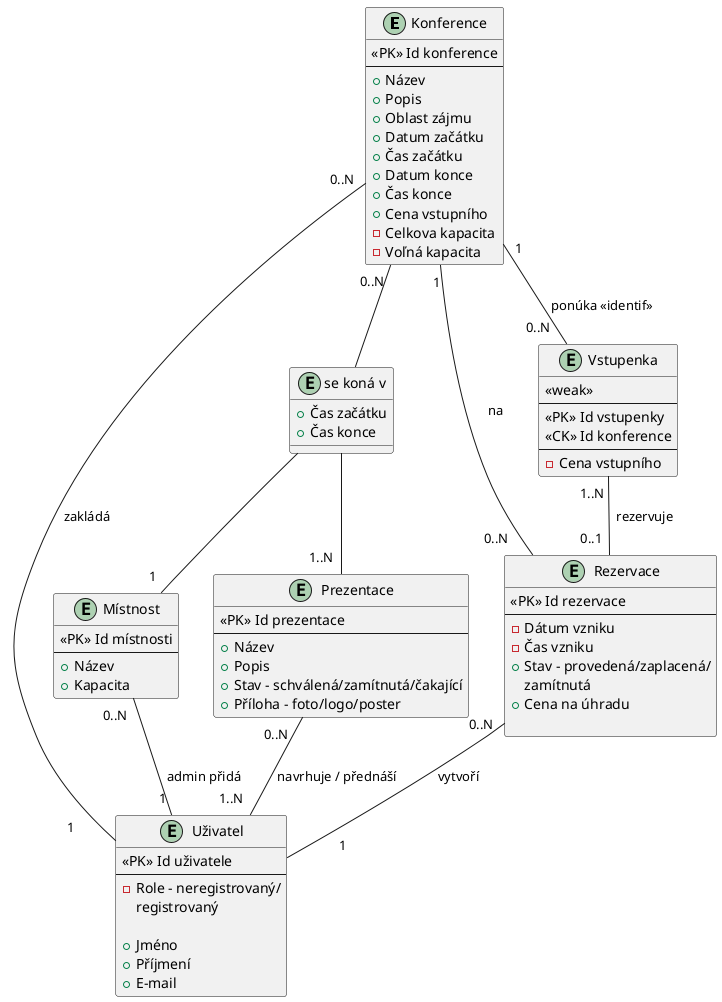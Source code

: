 @startuml er

entity "Konference" {
    <<PK>> Id konference
    ---
    + Název
    + Popis
    + Oblast zájmu
    + Datum začátku
    + Čas začátku
    + Datum konce
    + Čas konce
    + Cena vstupního
    - Celkova kapacita
    - Voľná kapacita
}

entity "Prezentace" {
    <<PK>> Id prezentace
    ---
    + Název
    + Popis
    + Stav - schválená/zamítnutá/čakající
    + Příloha - foto/logo/poster
}

entity "Rezervace" {
    <<PK>> Id rezervace
    ---
    - Dátum vzniku
    - Čas vzniku
    + Stav - provedená/zaplacená/
             zamítnutá
    + Cena na úhradu

}

entity "Vstupenka" {
    << weak >>
    ---
    <<PK>> Id vstupenky
    <<CK>> Id konference
    ---
    - Cena vstupního
}


entity "Uživatel" {
    <<PK>> Id uživatele
    ---
    - Role - neregistrovaný/
            registrovaný

    + Jméno
    + Příjmení
    + E-mail
}

entity "Místnost" {
    <<PK>> Id místnosti
    ---
    + Název
    + Kapacita
}

entity "se koná v" {
    + Čas začátku
    + Čas konce
}

"Konference" " 0..N " -- "se koná v"
"Konference" " 1" -- "0..N   " "Vstupenka" : " ponúka << identif >>"
"se koná v" -- "  1   " "Místnost"
"se koná v" -- " 1..N  " "Prezentace"
"Prezentace" " 0..N   " -- " 1..N   " "Uživatel" : "navrhuje / přednáší "
"Konference" " 0..N " -- "1          " "Uživatel" : " zakládá "
"Rezervace" " 0..N " -- "             1 " "Uživatel" : " vytvoří "
"Rezervace" " 0..N     " -- "    1" "Konference" : "na     "
"Vstupenka" " 1..N " -- "0..1  " "Rezervace" : "  rezervuje"
"Místnost" " 0..N  "  -- "1 " "Uživatel" : " admin přidá"


@enduml